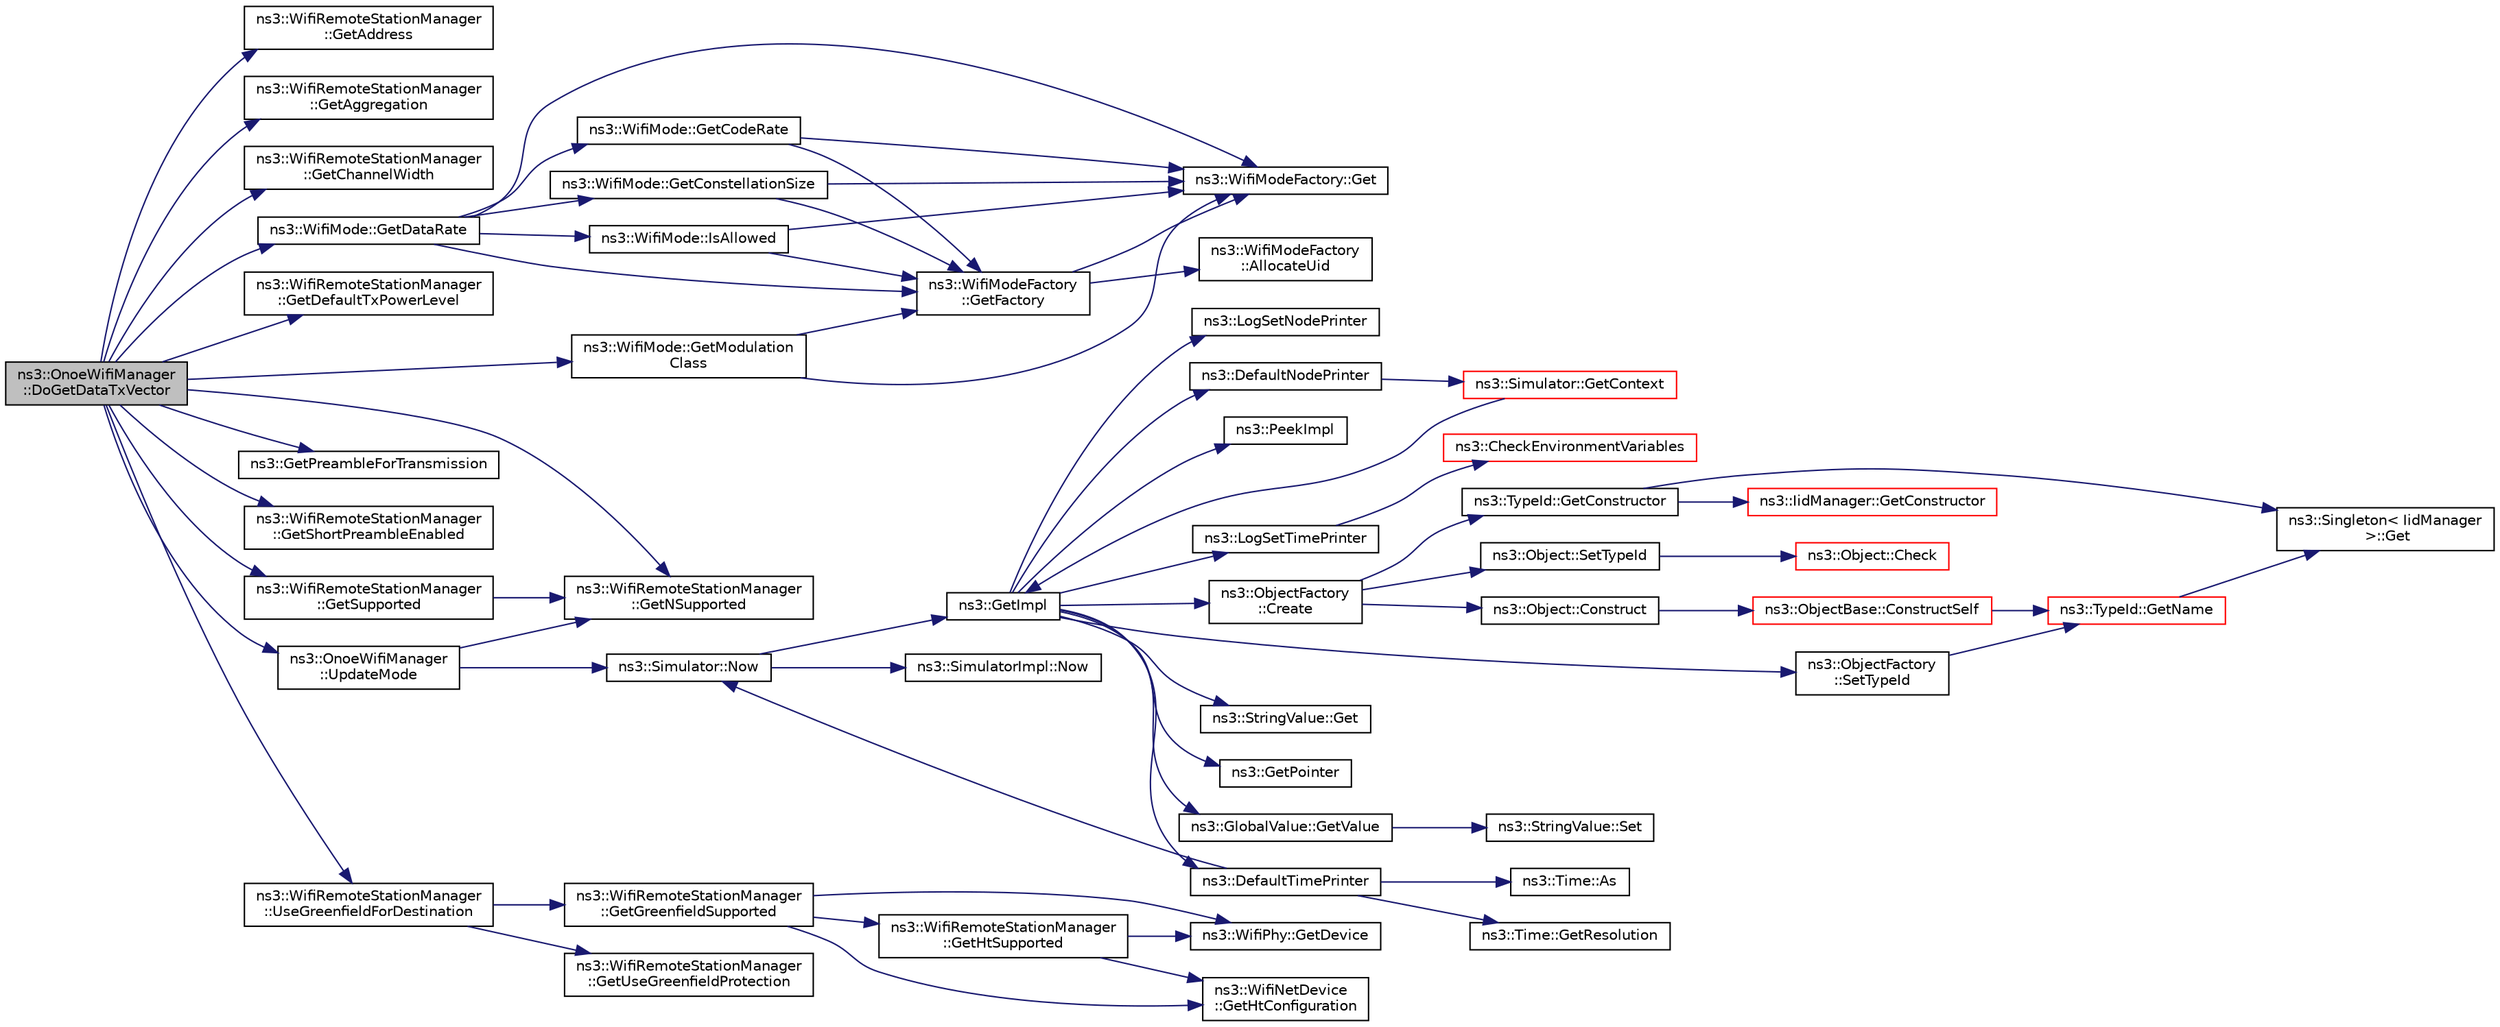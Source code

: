 digraph "ns3::OnoeWifiManager::DoGetDataTxVector"
{
 // LATEX_PDF_SIZE
  edge [fontname="Helvetica",fontsize="10",labelfontname="Helvetica",labelfontsize="10"];
  node [fontname="Helvetica",fontsize="10",shape=record];
  rankdir="LR";
  Node1 [label="ns3::OnoeWifiManager\l::DoGetDataTxVector",height=0.2,width=0.4,color="black", fillcolor="grey75", style="filled", fontcolor="black",tooltip=" "];
  Node1 -> Node2 [color="midnightblue",fontsize="10",style="solid",fontname="Helvetica"];
  Node2 [label="ns3::WifiRemoteStationManager\l::GetAddress",height=0.2,width=0.4,color="black", fillcolor="white", style="filled",URL="$classns3_1_1_wifi_remote_station_manager.html#ab6105bbec65067a7c1cde4b7e6c19694",tooltip="Return the address of the station."];
  Node1 -> Node3 [color="midnightblue",fontsize="10",style="solid",fontname="Helvetica"];
  Node3 [label="ns3::WifiRemoteStationManager\l::GetAggregation",height=0.2,width=0.4,color="black", fillcolor="white", style="filled",URL="$classns3_1_1_wifi_remote_station_manager.html#a8745884fd4bdb172a37991f5535f670f",tooltip="Return whether the given station supports A-MPDU."];
  Node1 -> Node4 [color="midnightblue",fontsize="10",style="solid",fontname="Helvetica"];
  Node4 [label="ns3::WifiRemoteStationManager\l::GetChannelWidth",height=0.2,width=0.4,color="black", fillcolor="white", style="filled",URL="$classns3_1_1_wifi_remote_station_manager.html#a2b5787163f54eb6edadf431c8f432545",tooltip="Return the channel width supported by the station."];
  Node1 -> Node5 [color="midnightblue",fontsize="10",style="solid",fontname="Helvetica"];
  Node5 [label="ns3::WifiMode::GetDataRate",height=0.2,width=0.4,color="black", fillcolor="white", style="filled",URL="$classns3_1_1_wifi_mode.html#ad90f36e733ceaf8c5771cfbda437e14f",tooltip=" "];
  Node5 -> Node6 [color="midnightblue",fontsize="10",style="solid",fontname="Helvetica"];
  Node6 [label="ns3::WifiModeFactory::Get",height=0.2,width=0.4,color="black", fillcolor="white", style="filled",URL="$classns3_1_1_wifi_mode_factory.html#a3086868810ff4347e31c63027726f544",tooltip="Return a WifiModeItem at the given UID index."];
  Node5 -> Node7 [color="midnightblue",fontsize="10",style="solid",fontname="Helvetica"];
  Node7 [label="ns3::WifiMode::GetCodeRate",height=0.2,width=0.4,color="black", fillcolor="white", style="filled",URL="$classns3_1_1_wifi_mode.html#abbbea987249a16c776803ba6e2ca9973",tooltip=" "];
  Node7 -> Node6 [color="midnightblue",fontsize="10",style="solid",fontname="Helvetica"];
  Node7 -> Node8 [color="midnightblue",fontsize="10",style="solid",fontname="Helvetica"];
  Node8 [label="ns3::WifiModeFactory\l::GetFactory",height=0.2,width=0.4,color="black", fillcolor="white", style="filled",URL="$classns3_1_1_wifi_mode_factory.html#a9c6f695d733355dee8d74bd1709868fc",tooltip="Return a WifiModeFactory."];
  Node8 -> Node9 [color="midnightblue",fontsize="10",style="solid",fontname="Helvetica"];
  Node9 [label="ns3::WifiModeFactory\l::AllocateUid",height=0.2,width=0.4,color="black", fillcolor="white", style="filled",URL="$classns3_1_1_wifi_mode_factory.html#a89a9c38617bd3f7be4a8919ce9675996",tooltip="Allocate a WifiModeItem from a given uniqueUid."];
  Node8 -> Node6 [color="midnightblue",fontsize="10",style="solid",fontname="Helvetica"];
  Node5 -> Node10 [color="midnightblue",fontsize="10",style="solid",fontname="Helvetica"];
  Node10 [label="ns3::WifiMode::GetConstellationSize",height=0.2,width=0.4,color="black", fillcolor="white", style="filled",URL="$classns3_1_1_wifi_mode.html#a1437871ae722c85d980a8af3ba522d39",tooltip=" "];
  Node10 -> Node6 [color="midnightblue",fontsize="10",style="solid",fontname="Helvetica"];
  Node10 -> Node8 [color="midnightblue",fontsize="10",style="solid",fontname="Helvetica"];
  Node5 -> Node8 [color="midnightblue",fontsize="10",style="solid",fontname="Helvetica"];
  Node5 -> Node11 [color="midnightblue",fontsize="10",style="solid",fontname="Helvetica"];
  Node11 [label="ns3::WifiMode::IsAllowed",height=0.2,width=0.4,color="black", fillcolor="white", style="filled",URL="$classns3_1_1_wifi_mode.html#ae92b3cca34abdd76211fe9fbf19a6c09",tooltip=" "];
  Node11 -> Node6 [color="midnightblue",fontsize="10",style="solid",fontname="Helvetica"];
  Node11 -> Node8 [color="midnightblue",fontsize="10",style="solid",fontname="Helvetica"];
  Node1 -> Node12 [color="midnightblue",fontsize="10",style="solid",fontname="Helvetica"];
  Node12 [label="ns3::WifiRemoteStationManager\l::GetDefaultTxPowerLevel",height=0.2,width=0.4,color="black", fillcolor="white", style="filled",URL="$classns3_1_1_wifi_remote_station_manager.html#aa8712084939846a0c39de0d9c618a0ec",tooltip=" "];
  Node1 -> Node13 [color="midnightblue",fontsize="10",style="solid",fontname="Helvetica"];
  Node13 [label="ns3::WifiMode::GetModulation\lClass",height=0.2,width=0.4,color="black", fillcolor="white", style="filled",URL="$classns3_1_1_wifi_mode.html#a67e1664cac501221b63a2be307184cc9",tooltip=" "];
  Node13 -> Node6 [color="midnightblue",fontsize="10",style="solid",fontname="Helvetica"];
  Node13 -> Node8 [color="midnightblue",fontsize="10",style="solid",fontname="Helvetica"];
  Node1 -> Node14 [color="midnightblue",fontsize="10",style="solid",fontname="Helvetica"];
  Node14 [label="ns3::WifiRemoteStationManager\l::GetNSupported",height=0.2,width=0.4,color="black", fillcolor="white", style="filled",URL="$classns3_1_1_wifi_remote_station_manager.html#a41c77586baf62914d464ef5c345411de",tooltip="Return the number of modes supported by the given station."];
  Node1 -> Node15 [color="midnightblue",fontsize="10",style="solid",fontname="Helvetica"];
  Node15 [label="ns3::GetPreambleForTransmission",height=0.2,width=0.4,color="black", fillcolor="white", style="filled",URL="$namespacens3.html#ae180410a6fd89fcc32fd0f720b1c0a40",tooltip="Return the preamble to be used for the transmission."];
  Node1 -> Node16 [color="midnightblue",fontsize="10",style="solid",fontname="Helvetica"];
  Node16 [label="ns3::WifiRemoteStationManager\l::GetShortPreambleEnabled",height=0.2,width=0.4,color="black", fillcolor="white", style="filled",URL="$classns3_1_1_wifi_remote_station_manager.html#a9864b09190adb8e2b0c2d3658eacc6ce",tooltip="Return whether the device uses short PHY preambles."];
  Node1 -> Node17 [color="midnightblue",fontsize="10",style="solid",fontname="Helvetica"];
  Node17 [label="ns3::WifiRemoteStationManager\l::GetSupported",height=0.2,width=0.4,color="black", fillcolor="white", style="filled",URL="$classns3_1_1_wifi_remote_station_manager.html#adb9e17ee35ce1e5d390c460c48a6a19d",tooltip="Return whether mode associated with the specified station at the specified index."];
  Node17 -> Node14 [color="midnightblue",fontsize="10",style="solid",fontname="Helvetica"];
  Node1 -> Node18 [color="midnightblue",fontsize="10",style="solid",fontname="Helvetica"];
  Node18 [label="ns3::OnoeWifiManager\l::UpdateMode",height=0.2,width=0.4,color="black", fillcolor="white", style="filled",URL="$classns3_1_1_onoe_wifi_manager.html#afecc5c3113a6fa42f1d784fec75e3876",tooltip="Update the mode."];
  Node18 -> Node14 [color="midnightblue",fontsize="10",style="solid",fontname="Helvetica"];
  Node18 -> Node19 [color="midnightblue",fontsize="10",style="solid",fontname="Helvetica"];
  Node19 [label="ns3::Simulator::Now",height=0.2,width=0.4,color="black", fillcolor="white", style="filled",URL="$classns3_1_1_simulator.html#ac3178fa975b419f7875e7105be122800",tooltip="Return the current simulation virtual time."];
  Node19 -> Node20 [color="midnightblue",fontsize="10",style="solid",fontname="Helvetica"];
  Node20 [label="ns3::GetImpl",height=0.2,width=0.4,color="black", fillcolor="white", style="filled",URL="$group__simulator.html#ga42eb4eddad41528d4d99794a3dae3fd0",tooltip="Get the SimulatorImpl singleton."];
  Node20 -> Node21 [color="midnightblue",fontsize="10",style="solid",fontname="Helvetica"];
  Node21 [label="ns3::ObjectFactory\l::Create",height=0.2,width=0.4,color="black", fillcolor="white", style="filled",URL="$classns3_1_1_object_factory.html#a52eda277f4aaab54266134ba48102ad7",tooltip="Create an Object instance of the configured TypeId."];
  Node21 -> Node22 [color="midnightblue",fontsize="10",style="solid",fontname="Helvetica"];
  Node22 [label="ns3::Object::Construct",height=0.2,width=0.4,color="black", fillcolor="white", style="filled",URL="$classns3_1_1_object.html#a636e8411dc5228771f45c9b805d348fa",tooltip="Initialize all member variables registered as Attributes of this TypeId."];
  Node22 -> Node23 [color="midnightblue",fontsize="10",style="solid",fontname="Helvetica"];
  Node23 [label="ns3::ObjectBase::ConstructSelf",height=0.2,width=0.4,color="red", fillcolor="white", style="filled",URL="$classns3_1_1_object_base.html#a5cda18dec6d0744cb652a3ed60056958",tooltip="Complete construction of ObjectBase; invoked by derived classes."];
  Node23 -> Node30 [color="midnightblue",fontsize="10",style="solid",fontname="Helvetica"];
  Node30 [label="ns3::TypeId::GetName",height=0.2,width=0.4,color="red", fillcolor="white", style="filled",URL="$classns3_1_1_type_id.html#abc4965475a579c2afdc668d7a7d58374",tooltip="Get the name."];
  Node30 -> Node27 [color="midnightblue",fontsize="10",style="solid",fontname="Helvetica"];
  Node27 [label="ns3::Singleton\< IidManager\l \>::Get",height=0.2,width=0.4,color="black", fillcolor="white", style="filled",URL="$classns3_1_1_singleton.html#a80a2cd3c25a27ea72add7a9f7a141ffa",tooltip="Get a pointer to the singleton instance."];
  Node21 -> Node46 [color="midnightblue",fontsize="10",style="solid",fontname="Helvetica"];
  Node46 [label="ns3::TypeId::GetConstructor",height=0.2,width=0.4,color="black", fillcolor="white", style="filled",URL="$classns3_1_1_type_id.html#a66b2628edf921fc88945ec8a8f3a1683",tooltip="Get the constructor callback."];
  Node46 -> Node27 [color="midnightblue",fontsize="10",style="solid",fontname="Helvetica"];
  Node46 -> Node47 [color="midnightblue",fontsize="10",style="solid",fontname="Helvetica"];
  Node47 [label="ns3::IidManager::GetConstructor",height=0.2,width=0.4,color="red", fillcolor="white", style="filled",URL="$classns3_1_1_iid_manager.html#a5222ca2d43248c46812b39b993eb2e08",tooltip="Get the constructor Callback of a type id."];
  Node21 -> Node48 [color="midnightblue",fontsize="10",style="solid",fontname="Helvetica"];
  Node48 [label="ns3::Object::SetTypeId",height=0.2,width=0.4,color="black", fillcolor="white", style="filled",URL="$classns3_1_1_object.html#a19b1ebd8ec8fe404845e665880a6c5ad",tooltip="Set the TypeId of this Object."];
  Node48 -> Node49 [color="midnightblue",fontsize="10",style="solid",fontname="Helvetica"];
  Node49 [label="ns3::Object::Check",height=0.2,width=0.4,color="red", fillcolor="white", style="filled",URL="$classns3_1_1_object.html#a95070404e096887e1f126eae20c37f70",tooltip="Verify that this Object is still live, by checking it's reference count."];
  Node20 -> Node51 [color="midnightblue",fontsize="10",style="solid",fontname="Helvetica"];
  Node51 [label="ns3::DefaultNodePrinter",height=0.2,width=0.4,color="black", fillcolor="white", style="filled",URL="$group__logging.html#gac4c06cbbed12229d85991ced145f6be2",tooltip="Default node id printer implementation."];
  Node51 -> Node52 [color="midnightblue",fontsize="10",style="solid",fontname="Helvetica"];
  Node52 [label="ns3::Simulator::GetContext",height=0.2,width=0.4,color="red", fillcolor="white", style="filled",URL="$classns3_1_1_simulator.html#a8514b74ee2c42916b351b33c4a963bb0",tooltip="Get the current simulation context."];
  Node52 -> Node20 [color="midnightblue",fontsize="10",style="solid",fontname="Helvetica"];
  Node20 -> Node54 [color="midnightblue",fontsize="10",style="solid",fontname="Helvetica"];
  Node54 [label="ns3::DefaultTimePrinter",height=0.2,width=0.4,color="black", fillcolor="white", style="filled",URL="$namespacens3.html#ae01c3c7786b644dfb8a0bb8f1201b269",tooltip="Default Time printer."];
  Node54 -> Node55 [color="midnightblue",fontsize="10",style="solid",fontname="Helvetica"];
  Node55 [label="ns3::Time::As",height=0.2,width=0.4,color="black", fillcolor="white", style="filled",URL="$classns3_1_1_time.html#ad5198e31c2512226ca0e58b31fad7fd0",tooltip="Attach a unit to a Time, to facilitate output in a specific unit."];
  Node54 -> Node56 [color="midnightblue",fontsize="10",style="solid",fontname="Helvetica"];
  Node56 [label="ns3::Time::GetResolution",height=0.2,width=0.4,color="black", fillcolor="white", style="filled",URL="$classns3_1_1_time.html#a1444f0f08b5e19f031157609e32fcf98",tooltip=" "];
  Node54 -> Node19 [color="midnightblue",fontsize="10",style="solid",fontname="Helvetica"];
  Node20 -> Node57 [color="midnightblue",fontsize="10",style="solid",fontname="Helvetica"];
  Node57 [label="ns3::StringValue::Get",height=0.2,width=0.4,color="black", fillcolor="white", style="filled",URL="$classns3_1_1_string_value.html#a6f208c2778fe1c7882e5cb429b8326ae",tooltip=" "];
  Node20 -> Node58 [color="midnightblue",fontsize="10",style="solid",fontname="Helvetica"];
  Node58 [label="ns3::GetPointer",height=0.2,width=0.4,color="black", fillcolor="white", style="filled",URL="$namespacens3.html#ab4e173cdfd43d17c1a40d5348510a670",tooltip=" "];
  Node20 -> Node59 [color="midnightblue",fontsize="10",style="solid",fontname="Helvetica"];
  Node59 [label="ns3::GlobalValue::GetValue",height=0.2,width=0.4,color="black", fillcolor="white", style="filled",URL="$classns3_1_1_global_value.html#a48a99242193fb69609a17332733e8600",tooltip="Get the value."];
  Node59 -> Node60 [color="midnightblue",fontsize="10",style="solid",fontname="Helvetica"];
  Node60 [label="ns3::StringValue::Set",height=0.2,width=0.4,color="black", fillcolor="white", style="filled",URL="$classns3_1_1_string_value.html#a17693012c6f2c52875e0d631fbf40155",tooltip="Set the value."];
  Node20 -> Node61 [color="midnightblue",fontsize="10",style="solid",fontname="Helvetica"];
  Node61 [label="ns3::LogSetNodePrinter",height=0.2,width=0.4,color="black", fillcolor="white", style="filled",URL="$namespacens3.html#aebac73305345f2e2803fdeb102a7705e",tooltip="Set the LogNodePrinter function to be used to prepend log messages with the node id."];
  Node20 -> Node62 [color="midnightblue",fontsize="10",style="solid",fontname="Helvetica"];
  Node62 [label="ns3::LogSetTimePrinter",height=0.2,width=0.4,color="black", fillcolor="white", style="filled",URL="$namespacens3.html#a46cd76678f7da29799d1b41994e12ec1",tooltip="Set the TimePrinter function to be used to prepend log messages with the simulation time."];
  Node62 -> Node63 [color="midnightblue",fontsize="10",style="solid",fontname="Helvetica"];
  Node63 [label="ns3::CheckEnvironmentVariables",height=0.2,width=0.4,color="red", fillcolor="white", style="filled",URL="$group__logging.html#gacdc0bdeb2d8a90089d4fb09c4b8569ff",tooltip="Parse the NS_LOG environment variable."];
  Node20 -> Node67 [color="midnightblue",fontsize="10",style="solid",fontname="Helvetica"];
  Node67 [label="ns3::PeekImpl",height=0.2,width=0.4,color="black", fillcolor="white", style="filled",URL="$group__simulator.html#ga233c5c38de117e4e4a5a9cd168694792",tooltip="Get the static SimulatorImpl instance."];
  Node20 -> Node68 [color="midnightblue",fontsize="10",style="solid",fontname="Helvetica"];
  Node68 [label="ns3::ObjectFactory\l::SetTypeId",height=0.2,width=0.4,color="black", fillcolor="white", style="filled",URL="$classns3_1_1_object_factory.html#a77dcd099064038a1eb7a6b8251229ec3",tooltip="Set the TypeId of the Objects to be created by this factory."];
  Node68 -> Node30 [color="midnightblue",fontsize="10",style="solid",fontname="Helvetica"];
  Node19 -> Node69 [color="midnightblue",fontsize="10",style="solid",fontname="Helvetica"];
  Node69 [label="ns3::SimulatorImpl::Now",height=0.2,width=0.4,color="black", fillcolor="white", style="filled",URL="$classns3_1_1_simulator_impl.html#aa516c50060846adc6fd316e83ef0797c",tooltip="Return the current simulation virtual time."];
  Node1 -> Node70 [color="midnightblue",fontsize="10",style="solid",fontname="Helvetica"];
  Node70 [label="ns3::WifiRemoteStationManager\l::UseGreenfieldForDestination",height=0.2,width=0.4,color="black", fillcolor="white", style="filled",URL="$classns3_1_1_wifi_remote_station_manager.html#ad0838e2b79a382cf65f68b7cde8ec608",tooltip=" "];
  Node70 -> Node71 [color="midnightblue",fontsize="10",style="solid",fontname="Helvetica"];
  Node71 [label="ns3::WifiRemoteStationManager\l::GetGreenfieldSupported",height=0.2,width=0.4,color="black", fillcolor="white", style="filled",URL="$classns3_1_1_wifi_remote_station_manager.html#a3b4548baccd2f1a39a0415a3099396bb",tooltip="Return whether the device has HT Greenfield support enabled."];
  Node71 -> Node72 [color="midnightblue",fontsize="10",style="solid",fontname="Helvetica"];
  Node72 [label="ns3::WifiPhy::GetDevice",height=0.2,width=0.4,color="black", fillcolor="white", style="filled",URL="$classns3_1_1_wifi_phy.html#adf2fa40dcba4e52e9bc67c6ffc819170",tooltip="Return the device this PHY is associated with."];
  Node71 -> Node73 [color="midnightblue",fontsize="10",style="solid",fontname="Helvetica"];
  Node73 [label="ns3::WifiNetDevice\l::GetHtConfiguration",height=0.2,width=0.4,color="black", fillcolor="white", style="filled",URL="$classns3_1_1_wifi_net_device.html#a20c98121e79afae35d03d9f5a3fa4ce8",tooltip=" "];
  Node71 -> Node74 [color="midnightblue",fontsize="10",style="solid",fontname="Helvetica"];
  Node74 [label="ns3::WifiRemoteStationManager\l::GetHtSupported",height=0.2,width=0.4,color="black", fillcolor="white", style="filled",URL="$classns3_1_1_wifi_remote_station_manager.html#ae2d1200da0ec74745ef9b496f9c0251f",tooltip="Return whether the device has HT capability support enabled."];
  Node74 -> Node72 [color="midnightblue",fontsize="10",style="solid",fontname="Helvetica"];
  Node74 -> Node73 [color="midnightblue",fontsize="10",style="solid",fontname="Helvetica"];
  Node70 -> Node75 [color="midnightblue",fontsize="10",style="solid",fontname="Helvetica"];
  Node75 [label="ns3::WifiRemoteStationManager\l::GetUseGreenfieldProtection",height=0.2,width=0.4,color="black", fillcolor="white", style="filled",URL="$classns3_1_1_wifi_remote_station_manager.html#ac609ee5b3aec8145619897c0490b1527",tooltip="Return whether protection for stations that do not support HT Greenfield format is enabled."];
}
